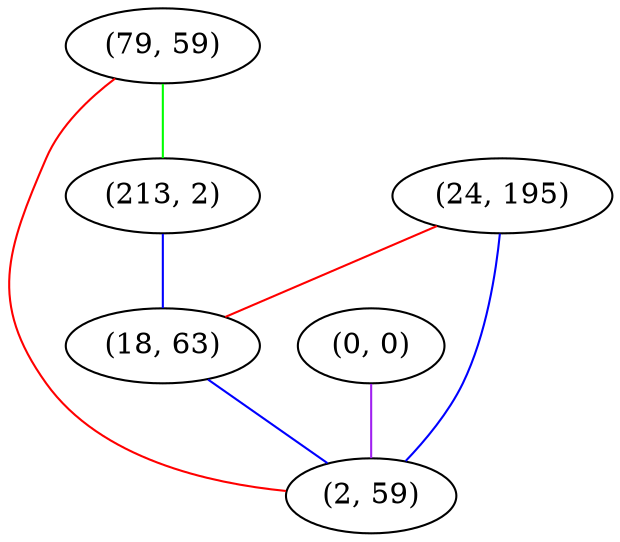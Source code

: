 graph "" {
"(79, 59)";
"(0, 0)";
"(213, 2)";
"(24, 195)";
"(18, 63)";
"(2, 59)";
"(79, 59)" -- "(213, 2)"  [color=green, key=0, weight=2];
"(79, 59)" -- "(2, 59)"  [color=red, key=0, weight=1];
"(0, 0)" -- "(2, 59)"  [color=purple, key=0, weight=4];
"(213, 2)" -- "(18, 63)"  [color=blue, key=0, weight=3];
"(24, 195)" -- "(18, 63)"  [color=red, key=0, weight=1];
"(24, 195)" -- "(2, 59)"  [color=blue, key=0, weight=3];
"(18, 63)" -- "(2, 59)"  [color=blue, key=0, weight=3];
}
